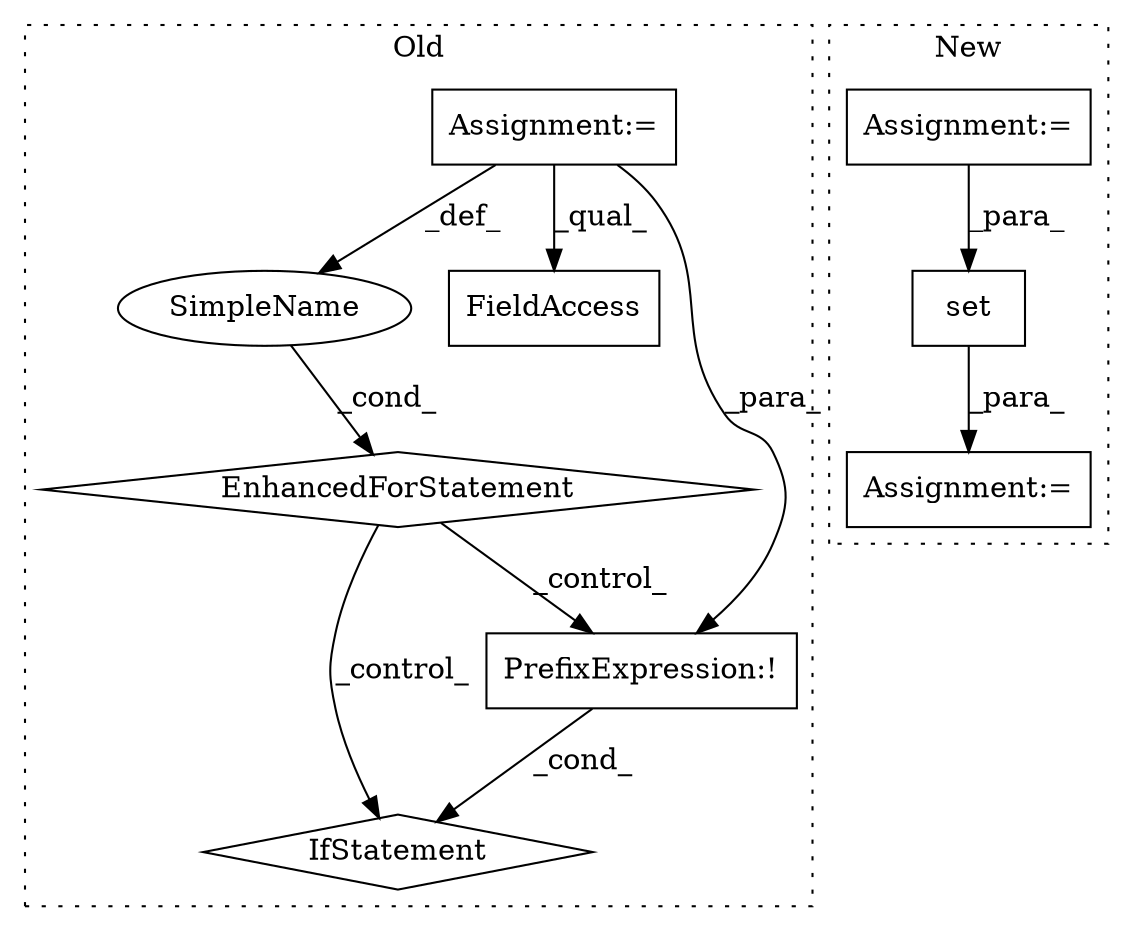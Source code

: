 digraph G {
subgraph cluster0 {
1 [label="EnhancedForStatement" a="70" s="10905,10998" l="53,2" shape="diamond"];
3 [label="Assignment:=" a="7" s="10905,10998" l="53,2" shape="box"];
5 [label="IfStatement" a="25" s="11101,11151" l="4,2" shape="diamond"];
6 [label="SimpleName" a="42" s="10962" l="11" shape="ellipse"];
8 [label="FieldAccess" a="22" s="11258" l="58" shape="box"];
9 [label="PrefixExpression:!" a="38" s="11105" l="1" shape="box"];
label = "Old";
style="dotted";
}
subgraph cluster1 {
2 [label="set" a="32" s="5280,5303" l="4,1" shape="box"];
4 [label="Assignment:=" a="7" s="5224" l="1" shape="box"];
7 [label="Assignment:=" a="7" s="4960" l="1" shape="box"];
label = "New";
style="dotted";
}
1 -> 5 [label="_control_"];
1 -> 9 [label="_control_"];
2 -> 4 [label="_para_"];
3 -> 8 [label="_qual_"];
3 -> 6 [label="_def_"];
3 -> 9 [label="_para_"];
6 -> 1 [label="_cond_"];
7 -> 2 [label="_para_"];
9 -> 5 [label="_cond_"];
}